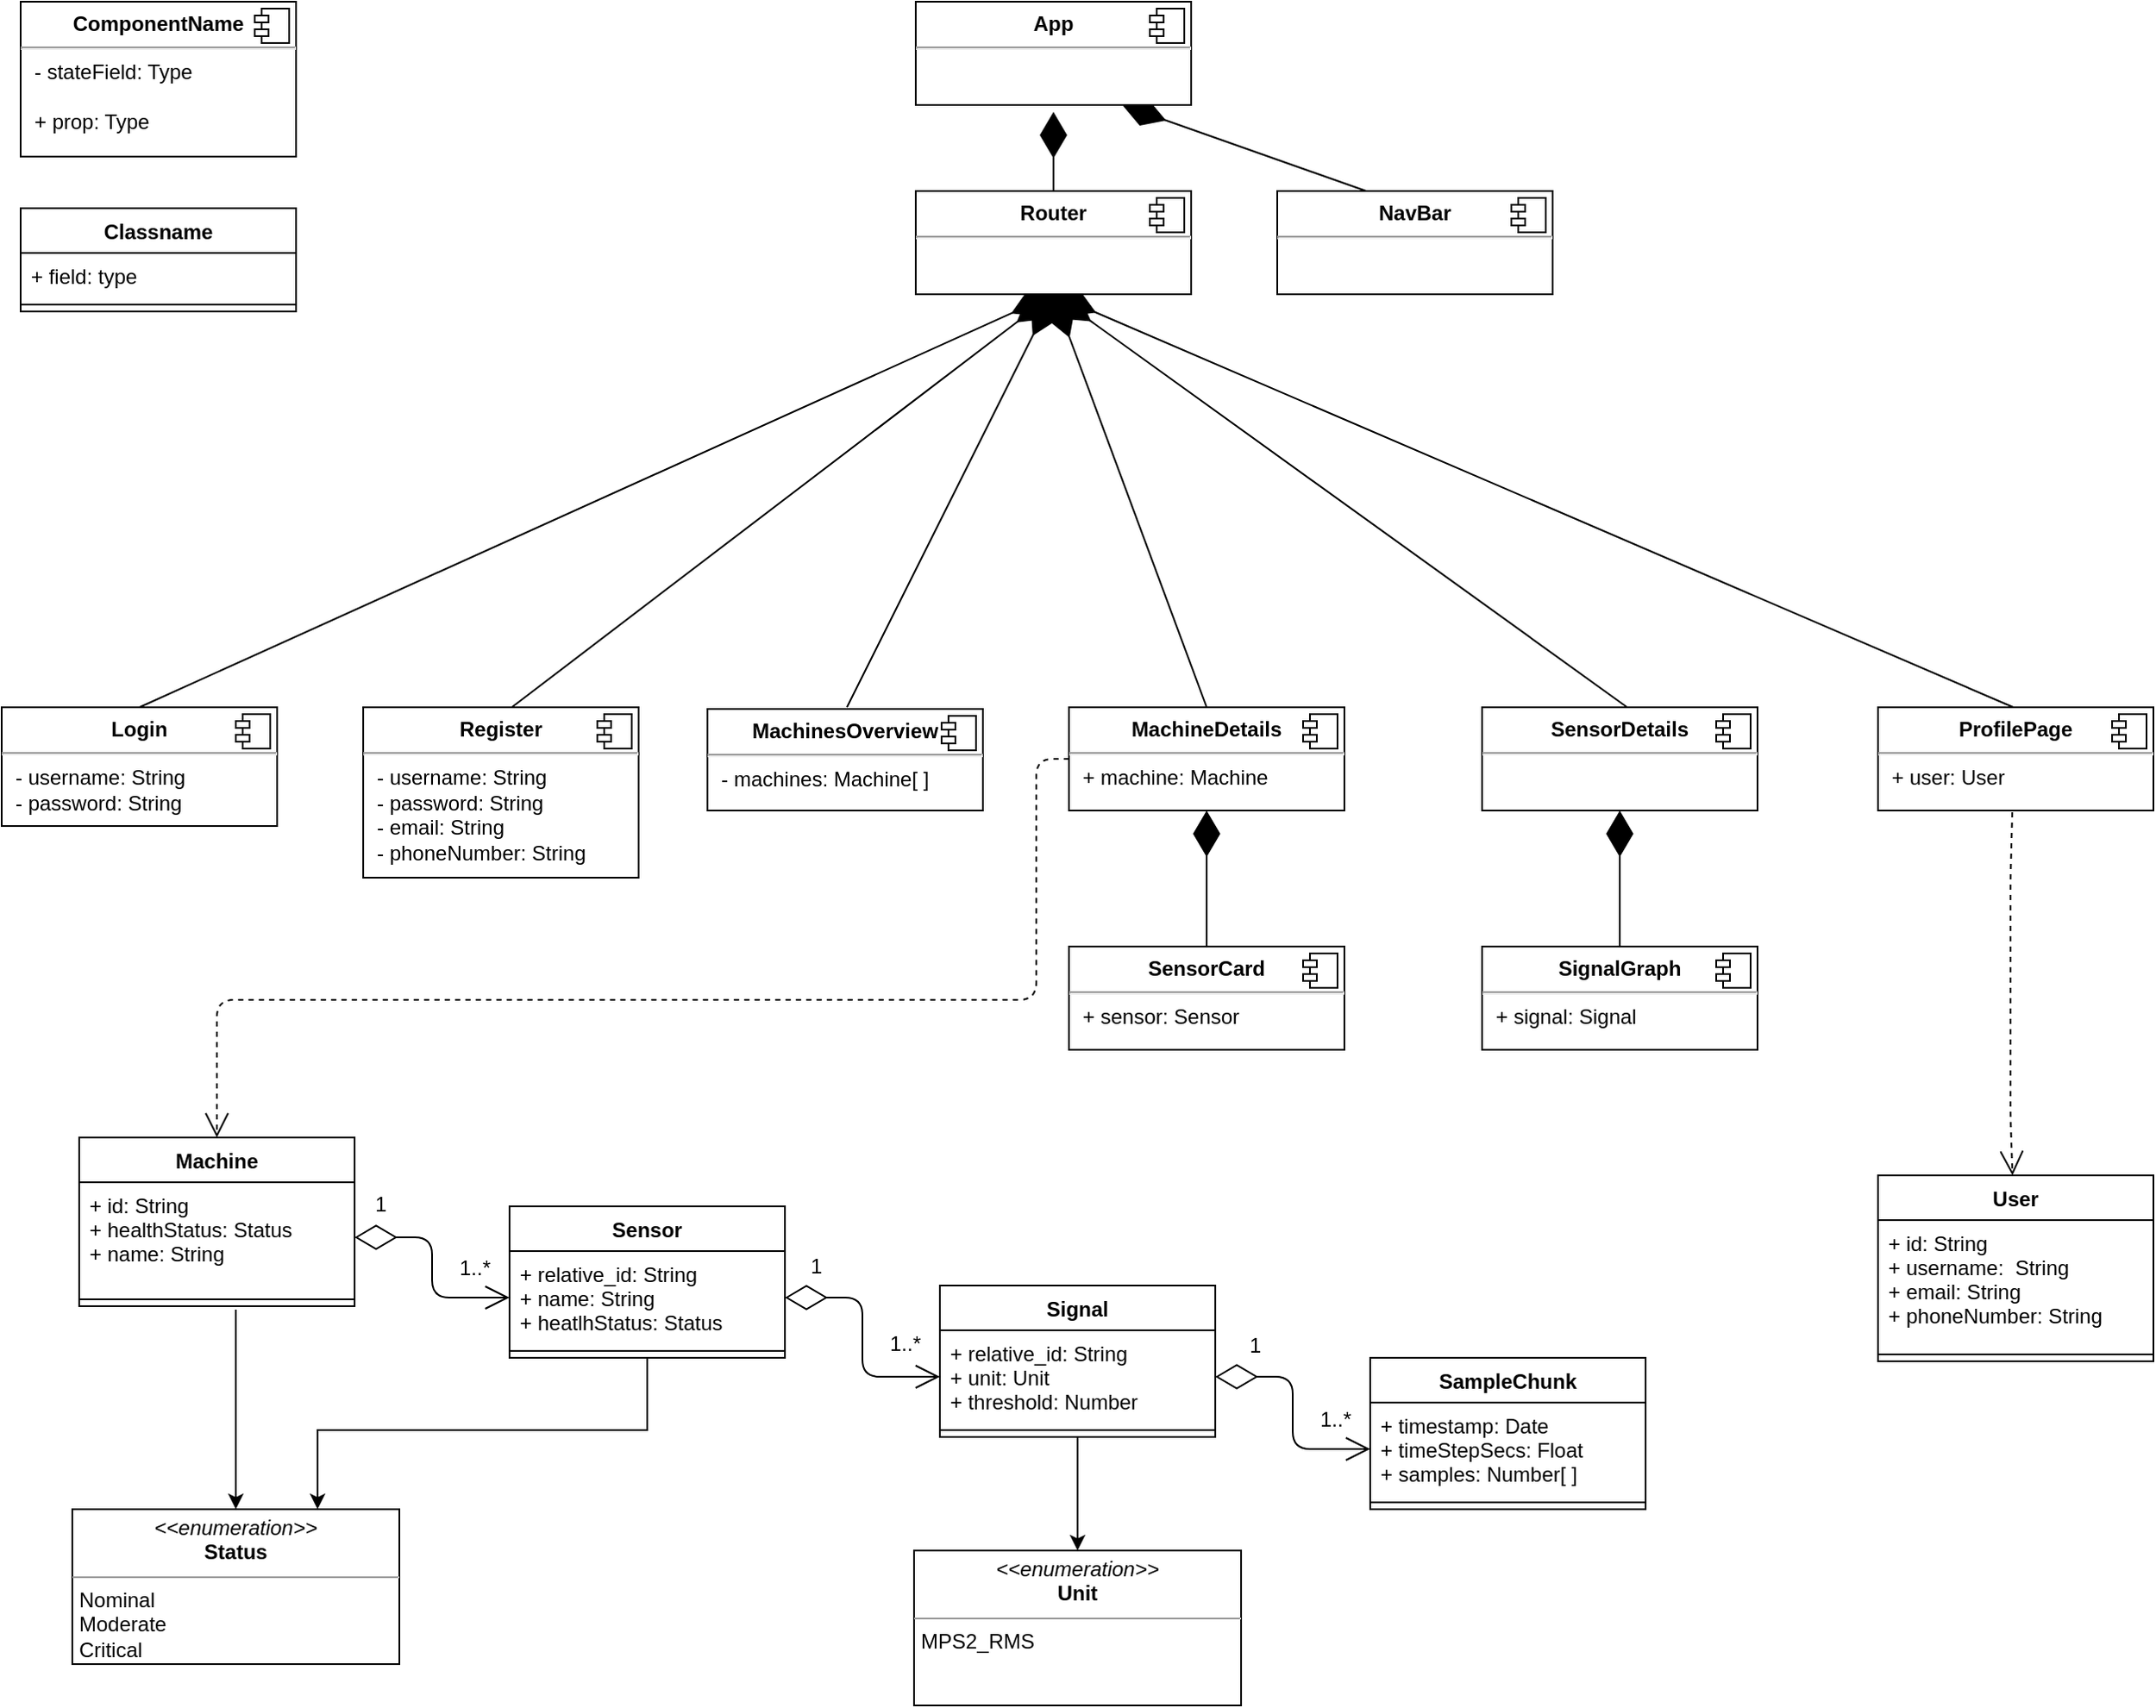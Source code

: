 <mxfile version="13.6.5" type="github">
  <diagram id="C5RBs43oDa-KdzZeNtuy" name="Page-1">
    <mxGraphModel dx="2889" dy="1123" grid="1" gridSize="10" guides="1" tooltips="1" connect="1" arrows="1" fold="1" page="1" pageScale="1" pageWidth="827" pageHeight="1169" math="0" shadow="0">
      <root>
        <mxCell id="WIyWlLk6GJQsqaUBKTNV-0" />
        <mxCell id="WIyWlLk6GJQsqaUBKTNV-1" parent="WIyWlLk6GJQsqaUBKTNV-0" />
        <mxCell id="qzIJUx3gllVkEySievb--22" value="" style="endArrow=diamondThin;endFill=1;endSize=24;html=1;exitX=0.5;exitY=0;exitDx=0;exitDy=0;" parent="WIyWlLk6GJQsqaUBKTNV-1" source="qzIJUx3gllVkEySievb--90" edge="1">
          <mxGeometry width="160" relative="1" as="geometry">
            <mxPoint x="414" y="250" as="sourcePoint" />
            <mxPoint x="420" y="194" as="targetPoint" />
          </mxGeometry>
        </mxCell>
        <mxCell id="qzIJUx3gllVkEySievb--23" value="" style="endArrow=diamondThin;endFill=1;endSize=24;html=1;entryX=0.5;entryY=1;entryDx=0;entryDy=0;" parent="WIyWlLk6GJQsqaUBKTNV-1" target="qzIJUx3gllVkEySievb--90" edge="1">
          <mxGeometry width="160" relative="1" as="geometry">
            <mxPoint x="300" y="540" as="sourcePoint" />
            <mxPoint x="250" y="310" as="targetPoint" />
          </mxGeometry>
        </mxCell>
        <mxCell id="qzIJUx3gllVkEySievb--24" value="" style="endArrow=diamondThin;endFill=1;endSize=24;html=1;exitX=0.5;exitY=0;exitDx=0;exitDy=0;entryX=0.5;entryY=1;entryDx=0;entryDy=0;" parent="WIyWlLk6GJQsqaUBKTNV-1" source="qzIJUx3gllVkEySievb--74" target="qzIJUx3gllVkEySievb--90" edge="1">
          <mxGeometry width="160" relative="1" as="geometry">
            <mxPoint x="-93.92" y="541.12" as="sourcePoint" />
            <mxPoint x="250" y="310" as="targetPoint" />
          </mxGeometry>
        </mxCell>
        <mxCell id="qzIJUx3gllVkEySievb--25" value="" style="endArrow=diamondThin;endFill=1;endSize=24;html=1;exitX=0.5;exitY=0;exitDx=0;exitDy=0;entryX=0.5;entryY=1;entryDx=0;entryDy=0;" parent="WIyWlLk6GJQsqaUBKTNV-1" target="qzIJUx3gllVkEySievb--90" edge="1">
          <mxGeometry width="160" relative="1" as="geometry">
            <mxPoint x="104" y="541" as="sourcePoint" />
            <mxPoint x="250" y="310" as="targetPoint" />
          </mxGeometry>
        </mxCell>
        <mxCell id="qzIJUx3gllVkEySievb--40" value="" style="endArrow=diamondThin;endFill=1;endSize=24;html=1;exitX=0.5;exitY=0;exitDx=0;exitDy=0;entryX=0.5;entryY=1;entryDx=0;entryDy=0;" parent="WIyWlLk6GJQsqaUBKTNV-1" source="qzIJUx3gllVkEySievb--84" target="qzIJUx3gllVkEySievb--90" edge="1">
          <mxGeometry width="160" relative="1" as="geometry">
            <mxPoint x="494.4" y="539.98" as="sourcePoint" />
            <mxPoint x="250" y="310" as="targetPoint" />
          </mxGeometry>
        </mxCell>
        <mxCell id="qzIJUx3gllVkEySievb--49" value="" style="endArrow=diamondThin;endFill=1;endSize=24;html=1;entryX=0.5;entryY=1;entryDx=0;entryDy=0;" parent="WIyWlLk6GJQsqaUBKTNV-1" edge="1">
          <mxGeometry width="160" relative="1" as="geometry">
            <mxPoint x="509" y="679" as="sourcePoint" />
            <mxPoint x="509" y="600" as="targetPoint" />
          </mxGeometry>
        </mxCell>
        <mxCell id="qzIJUx3gllVkEySievb--56" value="" style="endArrow=diamondThin;endFill=1;endSize=24;html=1;exitX=0.457;exitY=-0.019;exitDx=0;exitDy=0;exitPerimeter=0;entryX=0.5;entryY=1;entryDx=0;entryDy=0;" parent="WIyWlLk6GJQsqaUBKTNV-1" target="qzIJUx3gllVkEySievb--90" edge="1">
          <mxGeometry width="160" relative="1" as="geometry">
            <mxPoint x="753.12" y="539.86" as="sourcePoint" />
            <mxPoint x="250" y="310" as="targetPoint" />
          </mxGeometry>
        </mxCell>
        <mxCell id="qzIJUx3gllVkEySievb--63" value="" style="endArrow=diamondThin;endFill=1;endSize=24;html=1;exitX=0.5;exitY=0;exitDx=0;exitDy=0;entryX=0.75;entryY=1;entryDx=0;entryDy=0;" parent="WIyWlLk6GJQsqaUBKTNV-1" target="qzIJUx3gllVkEySievb--92" edge="1">
          <mxGeometry width="160" relative="1" as="geometry">
            <mxPoint x="630" y="250" as="sourcePoint" />
            <mxPoint x="454.0" y="194" as="targetPoint" />
          </mxGeometry>
        </mxCell>
        <mxCell id="qzIJUx3gllVkEySievb--69" value="" style="endArrow=diamondThin;endFill=1;endSize=24;html=1;exitX=0.5;exitY=0;exitDx=0;exitDy=0;entryX=0.5;entryY=1;entryDx=0;entryDy=0;" parent="WIyWlLk6GJQsqaUBKTNV-1" target="qzIJUx3gllVkEySievb--90" edge="1">
          <mxGeometry width="160" relative="1" as="geometry">
            <mxPoint x="980" y="541" as="sourcePoint" />
            <mxPoint x="414" y="310" as="targetPoint" />
          </mxGeometry>
        </mxCell>
        <mxCell id="qzIJUx3gllVkEySievb--73" value="" style="endArrow=diamondThin;endFill=1;endSize=24;html=1;entryX=0.5;entryY=1;entryDx=0;entryDy=0;exitX=0.5;exitY=0;exitDx=0;exitDy=0;" parent="WIyWlLk6GJQsqaUBKTNV-1" edge="1">
          <mxGeometry width="160" relative="1" as="geometry">
            <mxPoint x="749" y="679" as="sourcePoint" />
            <mxPoint x="749" y="600" as="targetPoint" />
          </mxGeometry>
        </mxCell>
        <mxCell id="qzIJUx3gllVkEySievb--74" value="&lt;p style=&quot;margin: 0px ; margin-top: 6px ; text-align: center&quot;&gt;&lt;b&gt;Login&lt;/b&gt;&lt;/p&gt;&lt;hr&gt;&lt;p style=&quot;margin: 0px ; margin-left: 8px&quot;&gt;- username: String&lt;/p&gt;&lt;p style=&quot;margin: 0px ; margin-left: 8px&quot;&gt;- password: String&lt;/p&gt;" style="align=left;overflow=fill;html=1;dropTarget=0;" parent="WIyWlLk6GJQsqaUBKTNV-1" vertex="1">
          <mxGeometry x="-191" y="540" width="160" height="69" as="geometry" />
        </mxCell>
        <mxCell id="qzIJUx3gllVkEySievb--75" value="" style="shape=component;jettyWidth=8;jettyHeight=4;" parent="qzIJUx3gllVkEySievb--74" vertex="1">
          <mxGeometry x="1" width="20" height="20" relative="1" as="geometry">
            <mxPoint x="-24" y="4" as="offset" />
          </mxGeometry>
        </mxCell>
        <mxCell id="qzIJUx3gllVkEySievb--76" value="&lt;p style=&quot;margin: 0px ; margin-top: 6px ; text-align: center&quot;&gt;&lt;b&gt;Register&lt;/b&gt;&lt;/p&gt;&lt;hr&gt;&lt;p style=&quot;margin: 0px ; margin-left: 8px&quot;&gt;- username: String&lt;/p&gt;&lt;p style=&quot;margin: 0px ; margin-left: 8px&quot;&gt;- password: String&lt;/p&gt;&lt;p style=&quot;margin: 0px ; margin-left: 8px&quot;&gt;- email: String&lt;/p&gt;&lt;p style=&quot;margin: 0px ; margin-left: 8px&quot;&gt;- phoneNumber: String&lt;/p&gt;" style="align=left;overflow=fill;html=1;dropTarget=0;" parent="WIyWlLk6GJQsqaUBKTNV-1" vertex="1">
          <mxGeometry x="19" y="540" width="160" height="99" as="geometry" />
        </mxCell>
        <mxCell id="qzIJUx3gllVkEySievb--77" value="" style="shape=component;jettyWidth=8;jettyHeight=4;" parent="qzIJUx3gllVkEySievb--76" vertex="1">
          <mxGeometry x="1" width="20" height="20" relative="1" as="geometry">
            <mxPoint x="-24" y="4" as="offset" />
          </mxGeometry>
        </mxCell>
        <mxCell id="qzIJUx3gllVkEySievb--78" value="&lt;p style=&quot;margin: 0px ; margin-top: 6px ; text-align: center&quot;&gt;&lt;b&gt;SensorCard&lt;/b&gt;&lt;/p&gt;&lt;hr&gt;&lt;p style=&quot;margin: 0px ; margin-left: 8px&quot;&gt;+ sensor: Sensor&lt;/p&gt;" style="align=left;overflow=fill;html=1;dropTarget=0;" parent="WIyWlLk6GJQsqaUBKTNV-1" vertex="1">
          <mxGeometry x="429" y="679" width="160" height="60" as="geometry" />
        </mxCell>
        <mxCell id="qzIJUx3gllVkEySievb--79" value="" style="shape=component;jettyWidth=8;jettyHeight=4;" parent="qzIJUx3gllVkEySievb--78" vertex="1">
          <mxGeometry x="1" width="20" height="20" relative="1" as="geometry">
            <mxPoint x="-24" y="4" as="offset" />
          </mxGeometry>
        </mxCell>
        <mxCell id="qzIJUx3gllVkEySievb--80" value="&lt;p style=&quot;margin: 0px ; margin-top: 6px ; text-align: center&quot;&gt;&lt;b&gt;SignalGraph&lt;/b&gt;&lt;/p&gt;&lt;hr&gt;&lt;p style=&quot;margin: 0px ; margin-left: 8px&quot;&gt;+ signal: Signal&lt;br&gt;&lt;/p&gt;" style="align=left;overflow=fill;html=1;dropTarget=0;" parent="WIyWlLk6GJQsqaUBKTNV-1" vertex="1">
          <mxGeometry x="669" y="679" width="160" height="60" as="geometry" />
        </mxCell>
        <mxCell id="qzIJUx3gllVkEySievb--81" value="" style="shape=component;jettyWidth=8;jettyHeight=4;" parent="qzIJUx3gllVkEySievb--80" vertex="1">
          <mxGeometry x="1" width="20" height="20" relative="1" as="geometry">
            <mxPoint x="-24" y="4" as="offset" />
          </mxGeometry>
        </mxCell>
        <mxCell id="qzIJUx3gllVkEySievb--82" value="&lt;p style=&quot;margin: 0px ; margin-top: 6px ; text-align: center&quot;&gt;&lt;b&gt;ProfilePage&lt;/b&gt;&lt;/p&gt;&lt;hr&gt;&lt;p style=&quot;margin: 0px ; margin-left: 8px&quot;&gt;+ user: User&lt;/p&gt;" style="align=left;overflow=fill;html=1;dropTarget=0;" parent="WIyWlLk6GJQsqaUBKTNV-1" vertex="1">
          <mxGeometry x="899" y="540" width="160" height="60" as="geometry" />
        </mxCell>
        <mxCell id="qzIJUx3gllVkEySievb--83" value="" style="shape=component;jettyWidth=8;jettyHeight=4;" parent="qzIJUx3gllVkEySievb--82" vertex="1">
          <mxGeometry x="1" width="20" height="20" relative="1" as="geometry">
            <mxPoint x="-24" y="4" as="offset" />
          </mxGeometry>
        </mxCell>
        <mxCell id="qzIJUx3gllVkEySievb--84" value="&lt;p style=&quot;margin: 0px ; margin-top: 6px ; text-align: center&quot;&gt;&lt;b&gt;MachineDetails&lt;/b&gt;&lt;/p&gt;&lt;hr&gt;&lt;p style=&quot;margin: 0px ; margin-left: 8px&quot;&gt;+ machine: Machine&lt;/p&gt;" style="align=left;overflow=fill;html=1;dropTarget=0;" parent="WIyWlLk6GJQsqaUBKTNV-1" vertex="1">
          <mxGeometry x="429" y="540" width="160" height="60" as="geometry" />
        </mxCell>
        <mxCell id="qzIJUx3gllVkEySievb--85" value="" style="shape=component;jettyWidth=8;jettyHeight=4;" parent="qzIJUx3gllVkEySievb--84" vertex="1">
          <mxGeometry x="1" width="20" height="20" relative="1" as="geometry">
            <mxPoint x="-24" y="4" as="offset" />
          </mxGeometry>
        </mxCell>
        <mxCell id="qzIJUx3gllVkEySievb--86" value="&lt;p style=&quot;margin: 0px ; margin-top: 6px ; text-align: center&quot;&gt;&lt;b&gt;SensorDetails&lt;/b&gt;&lt;/p&gt;&lt;hr&gt;&lt;p style=&quot;margin: 0px ; margin-left: 8px&quot;&gt;&lt;br&gt;&lt;/p&gt;" style="align=left;overflow=fill;html=1;dropTarget=0;" parent="WIyWlLk6GJQsqaUBKTNV-1" vertex="1">
          <mxGeometry x="669" y="540" width="160" height="60" as="geometry" />
        </mxCell>
        <mxCell id="qzIJUx3gllVkEySievb--87" value="" style="shape=component;jettyWidth=8;jettyHeight=4;" parent="qzIJUx3gllVkEySievb--86" vertex="1">
          <mxGeometry x="1" width="20" height="20" relative="1" as="geometry">
            <mxPoint x="-24" y="4" as="offset" />
          </mxGeometry>
        </mxCell>
        <mxCell id="qzIJUx3gllVkEySievb--88" value="&lt;p style=&quot;margin: 0px ; margin-top: 6px ; text-align: center&quot;&gt;&lt;b&gt;NavBar&lt;/b&gt;&lt;/p&gt;&lt;hr&gt;&lt;p style=&quot;margin: 0px ; margin-left: 8px&quot;&gt;&lt;br&gt;&lt;/p&gt;" style="align=left;overflow=fill;html=1;dropTarget=0;" parent="WIyWlLk6GJQsqaUBKTNV-1" vertex="1">
          <mxGeometry x="550" y="240" width="160" height="60" as="geometry" />
        </mxCell>
        <mxCell id="qzIJUx3gllVkEySievb--89" value="" style="shape=component;jettyWidth=8;jettyHeight=4;" parent="qzIJUx3gllVkEySievb--88" vertex="1">
          <mxGeometry x="1" width="20" height="20" relative="1" as="geometry">
            <mxPoint x="-24" y="4" as="offset" />
          </mxGeometry>
        </mxCell>
        <mxCell id="qzIJUx3gllVkEySievb--90" value="&lt;p style=&quot;margin: 0px ; margin-top: 6px ; text-align: center&quot;&gt;&lt;b&gt;Router&lt;/b&gt;&lt;/p&gt;&lt;hr&gt;&lt;p style=&quot;margin: 0px ; margin-left: 8px&quot;&gt;&lt;br&gt;&lt;/p&gt;" style="align=left;overflow=fill;html=1;dropTarget=0;" parent="WIyWlLk6GJQsqaUBKTNV-1" vertex="1">
          <mxGeometry x="340" y="240" width="160" height="60" as="geometry" />
        </mxCell>
        <mxCell id="qzIJUx3gllVkEySievb--91" value="" style="shape=component;jettyWidth=8;jettyHeight=4;" parent="qzIJUx3gllVkEySievb--90" vertex="1">
          <mxGeometry x="1" width="20" height="20" relative="1" as="geometry">
            <mxPoint x="-24" y="4" as="offset" />
          </mxGeometry>
        </mxCell>
        <mxCell id="qzIJUx3gllVkEySievb--92" value="&lt;p style=&quot;margin: 0px ; margin-top: 6px ; text-align: center&quot;&gt;&lt;b&gt;App&lt;/b&gt;&lt;/p&gt;&lt;hr&gt;&lt;p style=&quot;margin: 0px ; margin-left: 8px&quot;&gt;&lt;br&gt;&lt;/p&gt;" style="align=left;overflow=fill;html=1;dropTarget=0;" parent="WIyWlLk6GJQsqaUBKTNV-1" vertex="1">
          <mxGeometry x="340" y="130" width="160" height="60" as="geometry" />
        </mxCell>
        <mxCell id="qzIJUx3gllVkEySievb--93" value="" style="shape=component;jettyWidth=8;jettyHeight=4;" parent="qzIJUx3gllVkEySievb--92" vertex="1">
          <mxGeometry x="1" width="20" height="20" relative="1" as="geometry">
            <mxPoint x="-24" y="4" as="offset" />
          </mxGeometry>
        </mxCell>
        <mxCell id="qzIJUx3gllVkEySievb--101" value="&lt;p style=&quot;margin: 0px ; margin-top: 6px ; text-align: center&quot;&gt;&lt;b&gt;MachinesOverview&lt;/b&gt;&lt;/p&gt;&lt;hr&gt;&lt;p style=&quot;margin: 0px ; margin-left: 8px&quot;&gt;- machines: Machine[ ]&lt;/p&gt;" style="align=left;overflow=fill;html=1;dropTarget=0;" parent="WIyWlLk6GJQsqaUBKTNV-1" vertex="1">
          <mxGeometry x="219" y="541" width="160" height="59" as="geometry" />
        </mxCell>
        <mxCell id="qzIJUx3gllVkEySievb--102" value="" style="shape=component;jettyWidth=8;jettyHeight=4;" parent="qzIJUx3gllVkEySievb--101" vertex="1">
          <mxGeometry x="1" width="20" height="20" relative="1" as="geometry">
            <mxPoint x="-24" y="4" as="offset" />
          </mxGeometry>
        </mxCell>
        <mxCell id="qzIJUx3gllVkEySievb--105" value="&lt;p style=&quot;margin: 0px ; margin-top: 6px ; text-align: center&quot;&gt;&lt;b&gt;ComponentName&lt;/b&gt;&lt;/p&gt;&lt;hr&gt;&lt;p style=&quot;margin: 0px ; margin-left: 8px&quot;&gt;- stateField: Type&lt;/p&gt;&lt;p style=&quot;margin: 0px ; margin-left: 8px&quot;&gt;&lt;br&gt;+ prop: Type&lt;/p&gt;" style="align=left;overflow=fill;html=1;dropTarget=0;" parent="WIyWlLk6GJQsqaUBKTNV-1" vertex="1">
          <mxGeometry x="-180" y="130" width="160" height="90" as="geometry" />
        </mxCell>
        <mxCell id="qzIJUx3gllVkEySievb--106" value="" style="shape=component;jettyWidth=8;jettyHeight=4;" parent="qzIJUx3gllVkEySievb--105" vertex="1">
          <mxGeometry x="1" width="20" height="20" relative="1" as="geometry">
            <mxPoint x="-24" y="4" as="offset" />
          </mxGeometry>
        </mxCell>
        <mxCell id="qzIJUx3gllVkEySievb--128" value="&lt;font style=&quot;font-size: 12px&quot;&gt;1&lt;/font&gt;" style="endArrow=open;html=1;endSize=12;startArrow=diamondThin;startSize=22;startFill=0;edgeStyle=orthogonalEdgeStyle;align=left;verticalAlign=bottom;sourcePerimeterSpacing=0;entryX=0;entryY=0.5;entryDx=0;entryDy=0;exitX=1;exitY=0.5;exitDx=0;exitDy=0;" parent="WIyWlLk6GJQsqaUBKTNV-1" source="qzIJUx3gllVkEySievb--108" target="qzIJUx3gllVkEySievb--120" edge="1">
          <mxGeometry x="-0.843" y="10" relative="1" as="geometry">
            <mxPoint x="-46" y="920" as="sourcePoint" />
            <mxPoint x="64" y="920" as="targetPoint" />
            <mxPoint as="offset" />
          </mxGeometry>
        </mxCell>
        <mxCell id="qzIJUx3gllVkEySievb--131" value="1..*" style="text;html=1;strokeColor=none;fillColor=none;align=center;verticalAlign=middle;whiteSpace=wrap;rounded=0;" parent="WIyWlLk6GJQsqaUBKTNV-1" vertex="1">
          <mxGeometry x="64" y="856" width="40" height="20" as="geometry" />
        </mxCell>
        <mxCell id="qzIJUx3gllVkEySievb--137" value="1" style="endArrow=open;html=1;endSize=12;startArrow=diamondThin;startSize=22;startFill=0;edgeStyle=orthogonalEdgeStyle;align=left;verticalAlign=bottom;fontSize=12;exitX=1;exitY=0.5;exitDx=0;exitDy=0;entryX=0;entryY=0.5;entryDx=0;entryDy=0;" parent="WIyWlLk6GJQsqaUBKTNV-1" source="qzIJUx3gllVkEySievb--120" target="qzIJUx3gllVkEySievb--112" edge="1">
          <mxGeometry x="-0.808" y="9" relative="1" as="geometry">
            <mxPoint x="264" y="830" as="sourcePoint" />
            <mxPoint x="374" y="929" as="targetPoint" />
            <mxPoint as="offset" />
          </mxGeometry>
        </mxCell>
        <mxCell id="qzIJUx3gllVkEySievb--139" value="1" style="endArrow=open;html=1;endSize=12;startArrow=diamondThin;startSize=22;startFill=0;edgeStyle=orthogonalEdgeStyle;align=left;verticalAlign=bottom;fontSize=12;exitX=1;exitY=0.5;exitDx=0;exitDy=0;entryX=0;entryY=0.5;entryDx=0;entryDy=0;" parent="WIyWlLk6GJQsqaUBKTNV-1" source="qzIJUx3gllVkEySievb--112" target="qzIJUx3gllVkEySievb--116" edge="1">
          <mxGeometry x="-0.724" y="9" relative="1" as="geometry">
            <mxPoint x="574" y="1020" as="sourcePoint" />
            <mxPoint x="724" y="1020" as="targetPoint" />
            <mxPoint as="offset" />
          </mxGeometry>
        </mxCell>
        <mxCell id="qzIJUx3gllVkEySievb--141" value="1..*" style="text;html=1;strokeColor=none;fillColor=none;align=center;verticalAlign=middle;whiteSpace=wrap;rounded=0;" parent="WIyWlLk6GJQsqaUBKTNV-1" vertex="1">
          <mxGeometry x="314" y="900" width="40" height="20" as="geometry" />
        </mxCell>
        <mxCell id="qzIJUx3gllVkEySievb--142" value="1..*" style="text;html=1;strokeColor=none;fillColor=none;align=center;verticalAlign=middle;whiteSpace=wrap;rounded=0;" parent="WIyWlLk6GJQsqaUBKTNV-1" vertex="1">
          <mxGeometry x="564" y="944" width="40" height="20" as="geometry" />
        </mxCell>
        <mxCell id="qzIJUx3gllVkEySievb--152" value="&lt;p style=&quot;margin: 0px ; margin-top: 4px ; text-align: center&quot;&gt;&lt;i&gt;&amp;lt;&amp;lt;enumeration&amp;gt;&amp;gt;&lt;/i&gt;&lt;br&gt;&lt;b&gt;Status&lt;/b&gt;&lt;/p&gt;&lt;hr size=&quot;1&quot;&gt;&lt;p style=&quot;margin: 0px ; margin-left: 4px&quot;&gt;Nominal&lt;/p&gt;&lt;p style=&quot;margin: 0px ; margin-left: 4px&quot;&gt;Moderate&lt;/p&gt;&lt;p style=&quot;margin: 0px ; margin-left: 4px&quot;&gt;Critical&lt;/p&gt;&lt;p style=&quot;margin: 0px ; margin-left: 4px&quot;&gt;&lt;br&gt;&lt;/p&gt;" style="verticalAlign=top;align=left;overflow=fill;fontSize=12;fontFamily=Helvetica;html=1;" parent="WIyWlLk6GJQsqaUBKTNV-1" vertex="1">
          <mxGeometry x="-150" y="1006" width="190" height="90" as="geometry" />
        </mxCell>
        <mxCell id="qzIJUx3gllVkEySievb--153" value="&lt;p style=&quot;margin: 0px ; margin-top: 4px ; text-align: center&quot;&gt;&lt;i&gt;&amp;lt;&amp;lt;enumeration&amp;gt;&amp;gt;&lt;/i&gt;&lt;br&gt;&lt;b&gt;Unit&lt;/b&gt;&lt;/p&gt;&lt;hr size=&quot;1&quot;&gt;&lt;p style=&quot;margin: 0px ; margin-left: 4px&quot;&gt;MPS2_RMS&lt;/p&gt;" style="verticalAlign=top;align=left;overflow=fill;fontSize=12;fontFamily=Helvetica;html=1;" parent="WIyWlLk6GJQsqaUBKTNV-1" vertex="1">
          <mxGeometry x="339" y="1030" width="190" height="90" as="geometry" />
        </mxCell>
        <mxCell id="qzIJUx3gllVkEySievb--154" value="Classname" style="swimlane;fontStyle=1;align=center;verticalAlign=top;childLayout=stackLayout;horizontal=1;startSize=26;horizontalStack=0;resizeParent=1;resizeParentMax=0;resizeLast=0;collapsible=1;marginBottom=0;fontSize=12;" parent="WIyWlLk6GJQsqaUBKTNV-1" vertex="1">
          <mxGeometry x="-180" y="250" width="160" height="60" as="geometry" />
        </mxCell>
        <mxCell id="qzIJUx3gllVkEySievb--155" value="+ field: type" style="text;strokeColor=none;fillColor=none;align=left;verticalAlign=top;spacingLeft=4;spacingRight=4;overflow=hidden;rotatable=0;points=[[0,0.5],[1,0.5]];portConstraint=eastwest;" parent="qzIJUx3gllVkEySievb--154" vertex="1">
          <mxGeometry y="26" width="160" height="26" as="geometry" />
        </mxCell>
        <mxCell id="qzIJUx3gllVkEySievb--156" value="" style="line;strokeWidth=1;fillColor=none;align=left;verticalAlign=middle;spacingTop=-1;spacingLeft=3;spacingRight=3;rotatable=0;labelPosition=right;points=[];portConstraint=eastwest;" parent="qzIJUx3gllVkEySievb--154" vertex="1">
          <mxGeometry y="52" width="160" height="8" as="geometry" />
        </mxCell>
        <mxCell id="qzIJUx3gllVkEySievb--107" value="Machine" style="swimlane;fontStyle=1;align=center;verticalAlign=top;childLayout=stackLayout;horizontal=1;startSize=26;horizontalStack=0;resizeParent=1;resizeParentMax=0;resizeLast=0;collapsible=1;marginBottom=0;" parent="WIyWlLk6GJQsqaUBKTNV-1" vertex="1">
          <mxGeometry x="-146" y="790" width="160" height="98" as="geometry" />
        </mxCell>
        <mxCell id="qzIJUx3gllVkEySievb--108" value="+ id: String&#xa;+ healthStatus: Status&#xa;+ name: String" style="text;strokeColor=none;fillColor=none;align=left;verticalAlign=top;spacingLeft=4;spacingRight=4;overflow=hidden;rotatable=0;points=[[0,0.5],[1,0.5]];portConstraint=eastwest;" parent="qzIJUx3gllVkEySievb--107" vertex="1">
          <mxGeometry y="26" width="160" height="64" as="geometry" />
        </mxCell>
        <mxCell id="ht1DmvBu-puAzxqytiye-2" value="" style="endArrow=classic;html=1;entryX=0.5;entryY=0;entryDx=0;entryDy=0;" edge="1" parent="qzIJUx3gllVkEySievb--107" target="qzIJUx3gllVkEySievb--152">
          <mxGeometry width="50" height="50" relative="1" as="geometry">
            <mxPoint x="91" y="100" as="sourcePoint" />
            <mxPoint x="116" y="90" as="targetPoint" />
          </mxGeometry>
        </mxCell>
        <mxCell id="qzIJUx3gllVkEySievb--109" value="" style="line;strokeWidth=1;fillColor=none;align=left;verticalAlign=middle;spacingTop=-1;spacingLeft=3;spacingRight=3;rotatable=0;labelPosition=right;points=[];portConstraint=eastwest;" parent="qzIJUx3gllVkEySievb--107" vertex="1">
          <mxGeometry y="90" width="160" height="8" as="geometry" />
        </mxCell>
        <mxCell id="ht1DmvBu-puAzxqytiye-3" style="edgeStyle=orthogonalEdgeStyle;rounded=0;orthogonalLoop=1;jettySize=auto;html=1;entryX=0.75;entryY=0;entryDx=0;entryDy=0;" edge="1" parent="WIyWlLk6GJQsqaUBKTNV-1" source="qzIJUx3gllVkEySievb--119" target="qzIJUx3gllVkEySievb--152">
          <mxGeometry relative="1" as="geometry">
            <Array as="points">
              <mxPoint x="184" y="960" />
              <mxPoint x="-7" y="960" />
            </Array>
          </mxGeometry>
        </mxCell>
        <mxCell id="qzIJUx3gllVkEySievb--119" value="Sensor" style="swimlane;fontStyle=1;align=center;verticalAlign=top;childLayout=stackLayout;horizontal=1;startSize=26;horizontalStack=0;resizeParent=1;resizeParentMax=0;resizeLast=0;collapsible=1;marginBottom=0;" parent="WIyWlLk6GJQsqaUBKTNV-1" vertex="1">
          <mxGeometry x="104" y="830" width="160" height="88" as="geometry" />
        </mxCell>
        <mxCell id="qzIJUx3gllVkEySievb--120" value="+ relative_id: String&#xa;+ name: String&#xa;+ heatlhStatus: Status" style="text;strokeColor=none;fillColor=none;align=left;verticalAlign=top;spacingLeft=4;spacingRight=4;overflow=hidden;rotatable=0;points=[[0,0.5],[1,0.5]];portConstraint=eastwest;" parent="qzIJUx3gllVkEySievb--119" vertex="1">
          <mxGeometry y="26" width="160" height="54" as="geometry" />
        </mxCell>
        <mxCell id="qzIJUx3gllVkEySievb--121" value="" style="line;strokeWidth=1;fillColor=none;align=left;verticalAlign=middle;spacingTop=-1;spacingLeft=3;spacingRight=3;rotatable=0;labelPosition=right;points=[];portConstraint=eastwest;" parent="qzIJUx3gllVkEySievb--119" vertex="1">
          <mxGeometry y="80" width="160" height="8" as="geometry" />
        </mxCell>
        <mxCell id="ht1DmvBu-puAzxqytiye-4" style="edgeStyle=orthogonalEdgeStyle;rounded=0;orthogonalLoop=1;jettySize=auto;html=1;entryX=0.5;entryY=0;entryDx=0;entryDy=0;" edge="1" parent="WIyWlLk6GJQsqaUBKTNV-1" source="qzIJUx3gllVkEySievb--111" target="qzIJUx3gllVkEySievb--153">
          <mxGeometry relative="1" as="geometry" />
        </mxCell>
        <mxCell id="qzIJUx3gllVkEySievb--111" value="Signal" style="swimlane;fontStyle=1;align=center;verticalAlign=top;childLayout=stackLayout;horizontal=1;startSize=26;horizontalStack=0;resizeParent=1;resizeParentMax=0;resizeLast=0;collapsible=1;marginBottom=0;" parent="WIyWlLk6GJQsqaUBKTNV-1" vertex="1">
          <mxGeometry x="354" y="876" width="160" height="88" as="geometry" />
        </mxCell>
        <mxCell id="qzIJUx3gllVkEySievb--112" value="+ relative_id: String&#xa;+ unit: Unit&#xa;+ threshold: Number" style="text;strokeColor=none;fillColor=none;align=left;verticalAlign=top;spacingLeft=4;spacingRight=4;overflow=hidden;rotatable=0;points=[[0,0.5],[1,0.5]];portConstraint=eastwest;" parent="qzIJUx3gllVkEySievb--111" vertex="1">
          <mxGeometry y="26" width="160" height="54" as="geometry" />
        </mxCell>
        <mxCell id="qzIJUx3gllVkEySievb--113" value="" style="line;strokeWidth=1;fillColor=none;align=left;verticalAlign=middle;spacingTop=-1;spacingLeft=3;spacingRight=3;rotatable=0;labelPosition=right;points=[];portConstraint=eastwest;" parent="qzIJUx3gllVkEySievb--111" vertex="1">
          <mxGeometry y="80" width="160" height="8" as="geometry" />
        </mxCell>
        <mxCell id="qzIJUx3gllVkEySievb--115" value="SampleChunk" style="swimlane;fontStyle=1;align=center;verticalAlign=top;childLayout=stackLayout;horizontal=1;startSize=26;horizontalStack=0;resizeParent=1;resizeParentMax=0;resizeLast=0;collapsible=1;marginBottom=0;" parent="WIyWlLk6GJQsqaUBKTNV-1" vertex="1">
          <mxGeometry x="604" y="918" width="160" height="88" as="geometry" />
        </mxCell>
        <mxCell id="qzIJUx3gllVkEySievb--116" value="+ timestamp: Date&#xa;+ timeStepSecs: Float&#xa;+ samples: Number[ ]" style="text;strokeColor=none;fillColor=none;align=left;verticalAlign=top;spacingLeft=4;spacingRight=4;overflow=hidden;rotatable=0;points=[[0,0.5],[1,0.5]];portConstraint=eastwest;" parent="qzIJUx3gllVkEySievb--115" vertex="1">
          <mxGeometry y="26" width="160" height="54" as="geometry" />
        </mxCell>
        <mxCell id="qzIJUx3gllVkEySievb--117" value="" style="line;strokeWidth=1;fillColor=none;align=left;verticalAlign=middle;spacingTop=-1;spacingLeft=3;spacingRight=3;rotatable=0;labelPosition=right;points=[];portConstraint=eastwest;" parent="qzIJUx3gllVkEySievb--115" vertex="1">
          <mxGeometry y="80" width="160" height="8" as="geometry" />
        </mxCell>
        <mxCell id="qzIJUx3gllVkEySievb--158" value="" style="endArrow=open;endSize=12;dashed=1;html=1;fontSize=12;entryX=0.5;entryY=0;entryDx=0;entryDy=0;exitX=0;exitY=0.5;exitDx=0;exitDy=0;" parent="WIyWlLk6GJQsqaUBKTNV-1" source="qzIJUx3gllVkEySievb--84" target="qzIJUx3gllVkEySievb--107" edge="1">
          <mxGeometry width="160" relative="1" as="geometry">
            <mxPoint x="460" y="640" as="sourcePoint" />
            <mxPoint y="750" as="targetPoint" />
            <Array as="points">
              <mxPoint x="410" y="570" />
              <mxPoint x="410" y="710" />
              <mxPoint x="-66" y="710" />
            </Array>
          </mxGeometry>
        </mxCell>
        <mxCell id="qzIJUx3gllVkEySievb--123" value="User" style="swimlane;fontStyle=1;align=center;verticalAlign=top;childLayout=stackLayout;horizontal=1;startSize=26;horizontalStack=0;resizeParent=1;resizeParentMax=0;resizeLast=0;collapsible=1;marginBottom=0;" parent="WIyWlLk6GJQsqaUBKTNV-1" vertex="1">
          <mxGeometry x="899" y="812" width="160" height="108" as="geometry" />
        </mxCell>
        <mxCell id="qzIJUx3gllVkEySievb--124" value="+ id: String&#xa;+ username:  String&#xa;+ email: String&#xa;+ phoneNumber: String" style="text;strokeColor=none;fillColor=none;align=left;verticalAlign=top;spacingLeft=4;spacingRight=4;overflow=hidden;rotatable=0;points=[[0,0.5],[1,0.5]];portConstraint=eastwest;" parent="qzIJUx3gllVkEySievb--123" vertex="1">
          <mxGeometry y="26" width="160" height="74" as="geometry" />
        </mxCell>
        <mxCell id="qzIJUx3gllVkEySievb--125" value="" style="line;strokeWidth=1;fillColor=none;align=left;verticalAlign=middle;spacingTop=-1;spacingLeft=3;spacingRight=3;rotatable=0;labelPosition=right;points=[];portConstraint=eastwest;" parent="qzIJUx3gllVkEySievb--123" vertex="1">
          <mxGeometry y="100" width="160" height="8" as="geometry" />
        </mxCell>
        <mxCell id="ht1DmvBu-puAzxqytiye-7" value="" style="endArrow=open;endSize=12;dashed=1;html=1;fontSize=12;" edge="1" parent="WIyWlLk6GJQsqaUBKTNV-1" target="qzIJUx3gllVkEySievb--123">
          <mxGeometry width="160" relative="1" as="geometry">
            <mxPoint x="977" y="601" as="sourcePoint" />
            <mxPoint x="500" y="859" as="targetPoint" />
            <Array as="points">
              <mxPoint x="976" y="639" />
              <mxPoint x="976" y="779" />
            </Array>
          </mxGeometry>
        </mxCell>
      </root>
    </mxGraphModel>
  </diagram>
</mxfile>
